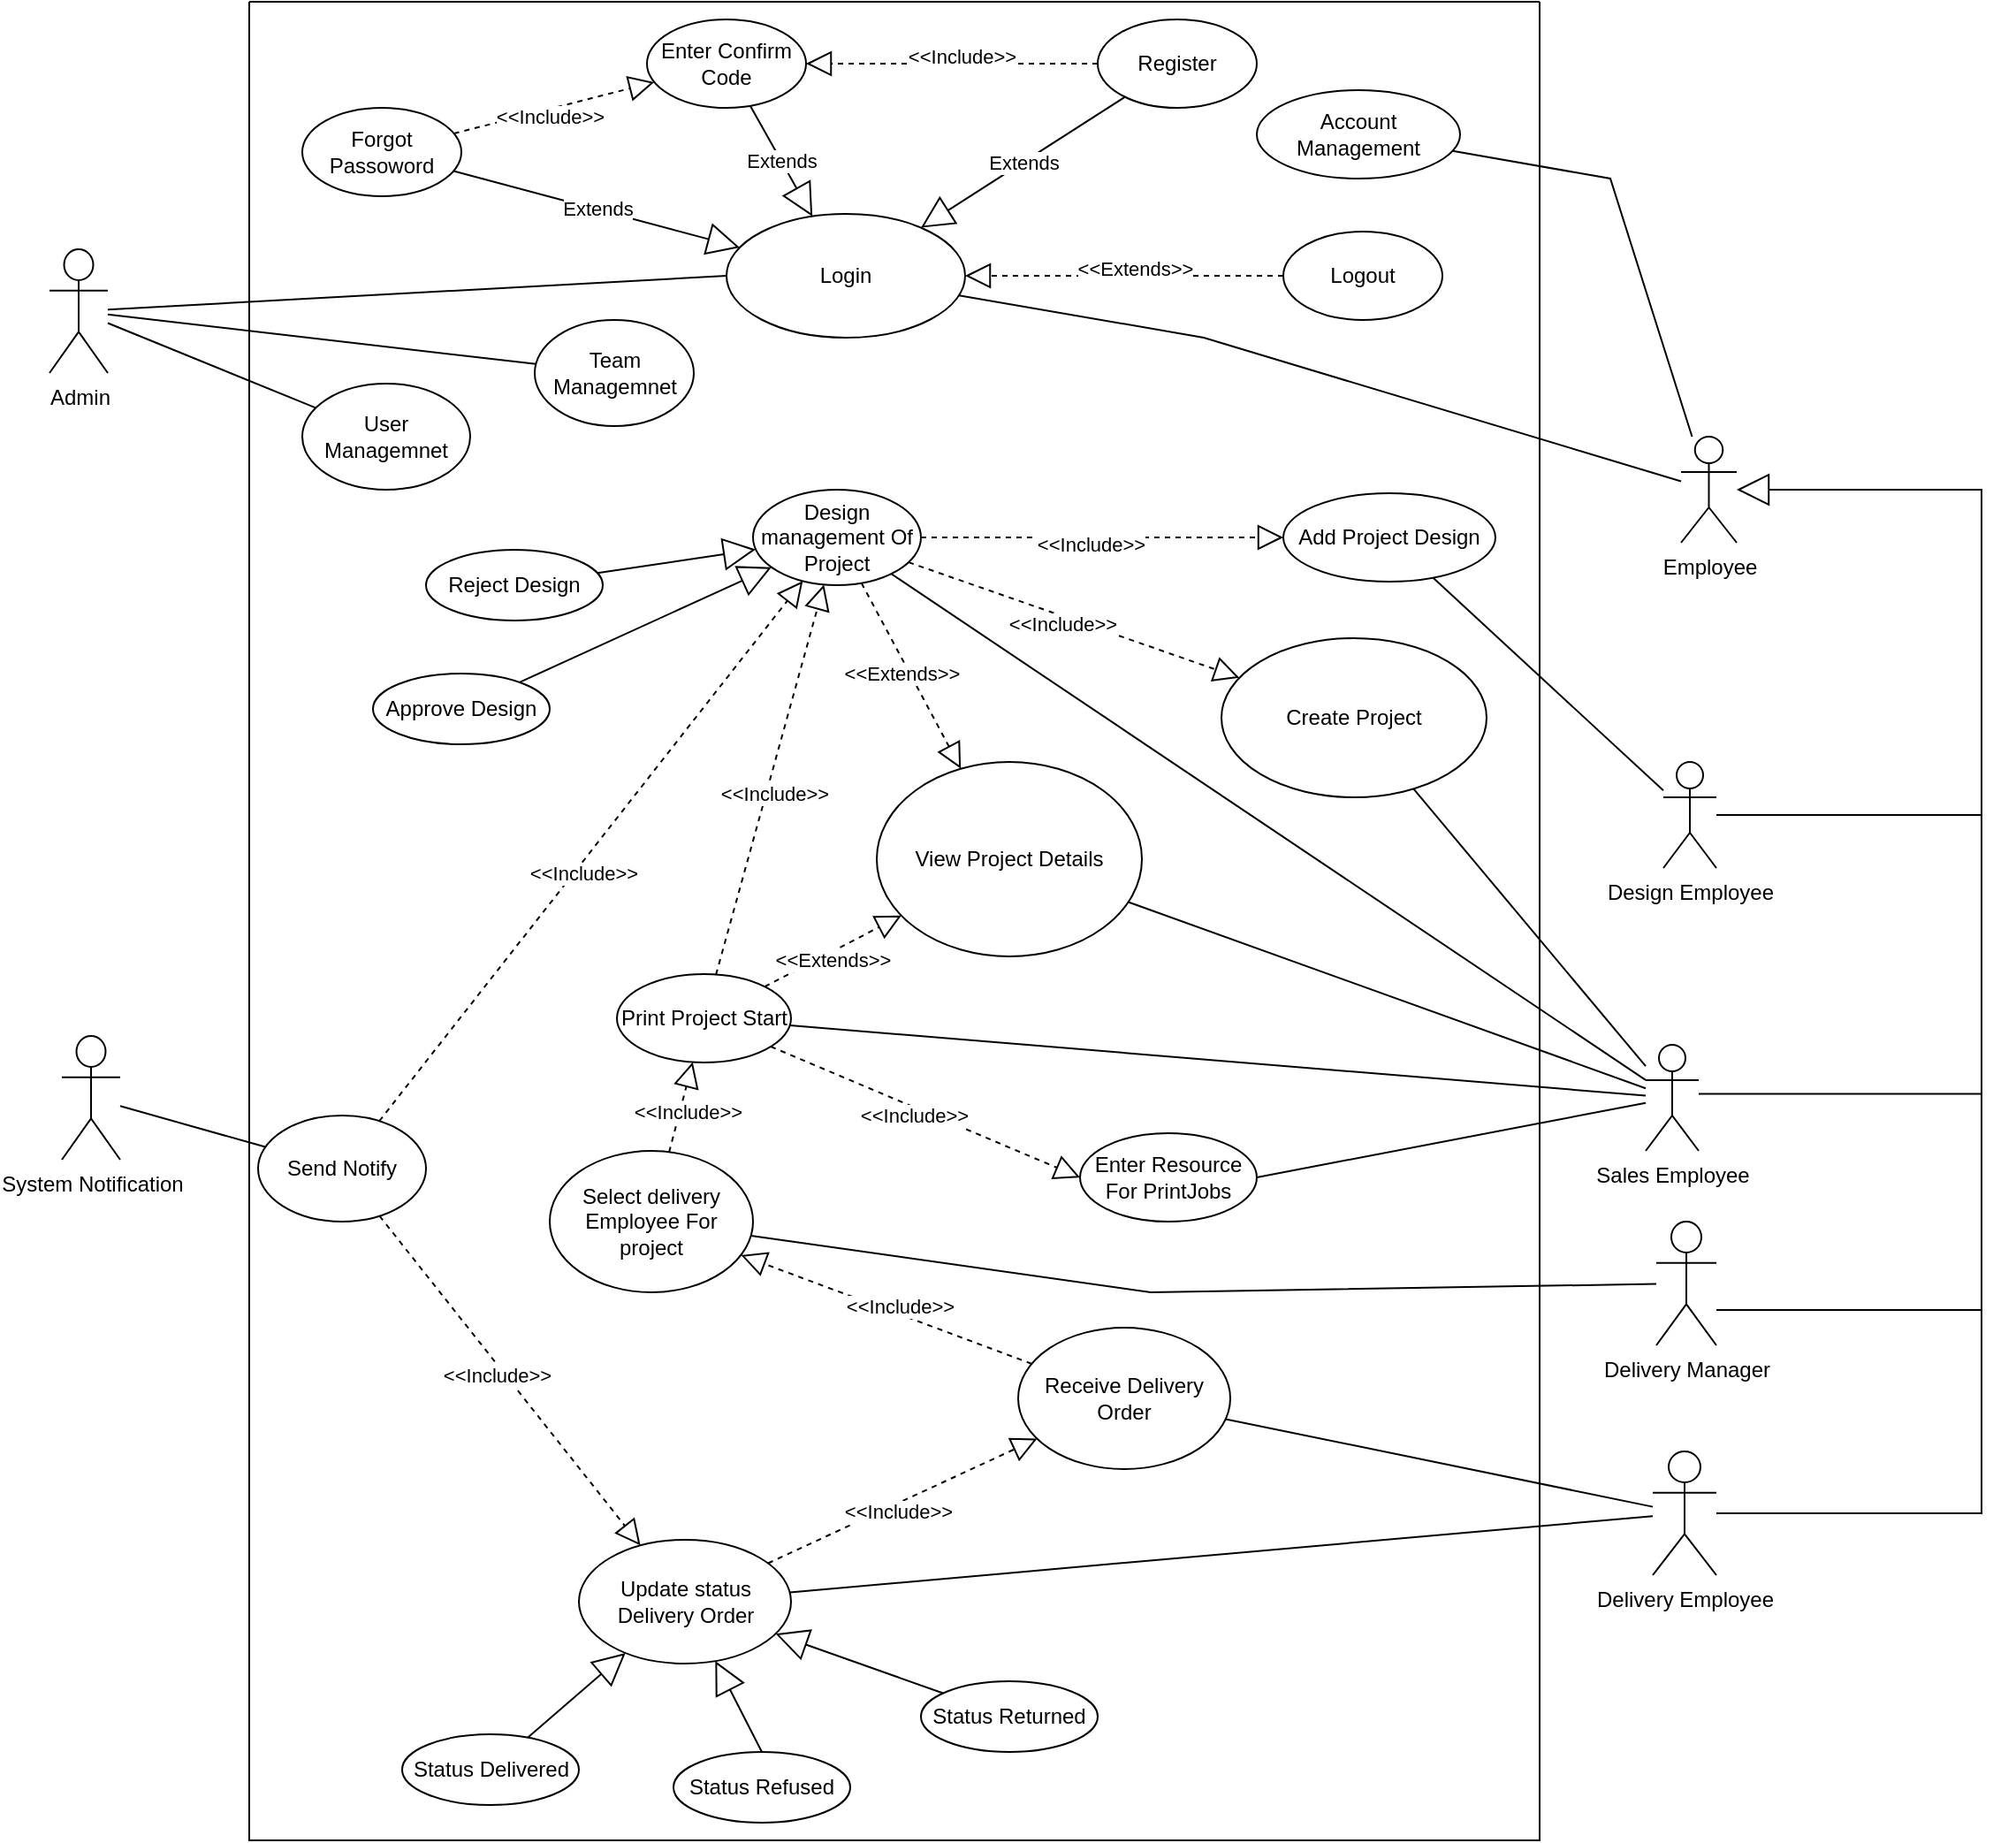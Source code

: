 <mxfile version="24.7.6">
  <diagram name="Trang-1" id="G-JYGhYFhfz9n_CZxaDi">
    <mxGraphModel dx="2274" dy="1952" grid="0" gridSize="10" guides="1" tooltips="1" connect="1" arrows="1" fold="1" page="1" pageScale="1" pageWidth="827" pageHeight="1169" math="0" shadow="0">
      <root>
        <mxCell id="0" />
        <mxCell id="1" parent="0" />
        <mxCell id="9dLmW2tlzqYbC5h6t_Pl-1" value="Admin" style="shape=umlActor;verticalLabelPosition=bottom;verticalAlign=top;html=1;outlineConnect=0;" parent="1" vertex="1">
          <mxGeometry x="-453" y="-720" width="33" height="70" as="geometry" />
        </mxCell>
        <mxCell id="9dLmW2tlzqYbC5h6t_Pl-4" value="Employee" style="shape=umlActor;verticalLabelPosition=bottom;verticalAlign=top;html=1;outlineConnect=0;" parent="1" vertex="1">
          <mxGeometry x="470" y="-614" width="31.5" height="60" as="geometry" />
        </mxCell>
        <mxCell id="9dLmW2tlzqYbC5h6t_Pl-36" value="Delivery Manager" style="shape=umlActor;verticalLabelPosition=bottom;verticalAlign=top;html=1;outlineConnect=0;" parent="1" vertex="1">
          <mxGeometry x="456" y="-170" width="34" height="70" as="geometry" />
        </mxCell>
        <mxCell id="9dLmW2tlzqYbC5h6t_Pl-73" value="" style="endArrow=none;html=1;rounded=0;entryX=0;entryY=0.5;entryDx=0;entryDy=0;" parent="1" source="9dLmW2tlzqYbC5h6t_Pl-1" target="9dLmW2tlzqYbC5h6t_Pl-2" edge="1">
          <mxGeometry width="50" height="50" relative="1" as="geometry">
            <mxPoint x="-290" y="-190" as="sourcePoint" />
            <mxPoint x="-240" y="-240" as="targetPoint" />
            <Array as="points" />
          </mxGeometry>
        </mxCell>
        <mxCell id="9dLmW2tlzqYbC5h6t_Pl-75" value="" style="endArrow=none;html=1;rounded=0;" parent="1" source="9dLmW2tlzqYbC5h6t_Pl-1" target="9dLmW2tlzqYbC5h6t_Pl-50" edge="1">
          <mxGeometry width="50" height="50" relative="1" as="geometry">
            <mxPoint x="-411" y="-25" as="sourcePoint" />
            <mxPoint x="-268.452" y="-222.333" as="targetPoint" />
            <Array as="points" />
          </mxGeometry>
        </mxCell>
        <mxCell id="9dLmW2tlzqYbC5h6t_Pl-79" value="" style="endArrow=none;html=1;rounded=0;" parent="1" source="9dLmW2tlzqYbC5h6t_Pl-4" target="9dLmW2tlzqYbC5h6t_Pl-2" edge="1">
          <mxGeometry width="50" height="50" relative="1" as="geometry">
            <mxPoint x="-421" y="-25" as="sourcePoint" />
            <mxPoint x="-40" y="-424" as="targetPoint" />
            <Array as="points">
              <mxPoint x="200" y="-670" />
            </Array>
          </mxGeometry>
        </mxCell>
        <mxCell id="9dLmW2tlzqYbC5h6t_Pl-84" value="" style="swimlane;startSize=0;movable=1;resizable=1;rotatable=1;deletable=1;editable=1;locked=0;connectable=1;" parent="1" vertex="1">
          <mxGeometry x="-340" y="-860" width="730" height="1040" as="geometry">
            <mxRectangle x="-320" y="-780" width="50" height="40" as="alternateBounds" />
          </mxGeometry>
        </mxCell>
        <mxCell id="9dLmW2tlzqYbC5h6t_Pl-2" value="Login" style="ellipse;whiteSpace=wrap;html=1;" parent="9dLmW2tlzqYbC5h6t_Pl-84" vertex="1">
          <mxGeometry x="270" y="120" width="135" height="70" as="geometry" />
        </mxCell>
        <mxCell id="9dLmW2tlzqYbC5h6t_Pl-56" value="View Project Details" style="ellipse;whiteSpace=wrap;html=1;" parent="9dLmW2tlzqYbC5h6t_Pl-84" vertex="1">
          <mxGeometry x="355" y="430" width="150" height="110" as="geometry" />
        </mxCell>
        <mxCell id="9dLmW2tlzqYbC5h6t_Pl-49" value="User Managemnet" style="ellipse;whiteSpace=wrap;html=1;" parent="9dLmW2tlzqYbC5h6t_Pl-84" vertex="1">
          <mxGeometry x="30" y="216" width="95" height="60" as="geometry" />
        </mxCell>
        <mxCell id="9dLmW2tlzqYbC5h6t_Pl-50" value="Team Managemnet" style="ellipse;whiteSpace=wrap;html=1;" parent="9dLmW2tlzqYbC5h6t_Pl-84" vertex="1">
          <mxGeometry x="161.5" y="180" width="90" height="60" as="geometry" />
        </mxCell>
        <mxCell id="9dLmW2tlzqYbC5h6t_Pl-101" style="edgeStyle=orthogonalEdgeStyle;rounded=0;orthogonalLoop=1;jettySize=auto;html=1;exitX=0.5;exitY=1;exitDx=0;exitDy=0;" parent="9dLmW2tlzqYbC5h6t_Pl-84" edge="1">
          <mxGeometry relative="1" as="geometry">
            <mxPoint x="70" y="260" as="sourcePoint" />
            <mxPoint x="70" y="260" as="targetPoint" />
          </mxGeometry>
        </mxCell>
        <mxCell id="9dLmW2tlzqYbC5h6t_Pl-53" style="edgeStyle=orthogonalEdgeStyle;rounded=0;orthogonalLoop=1;jettySize=auto;html=1;exitX=0.5;exitY=1;exitDx=0;exitDy=0;" parent="9dLmW2tlzqYbC5h6t_Pl-84" edge="1">
          <mxGeometry relative="1" as="geometry">
            <mxPoint x="300" y="480" as="sourcePoint" />
            <mxPoint x="300" y="480" as="targetPoint" />
          </mxGeometry>
        </mxCell>
        <mxCell id="9dLmW2tlzqYbC5h6t_Pl-69" style="edgeStyle=orthogonalEdgeStyle;rounded=0;orthogonalLoop=1;jettySize=auto;html=1;exitX=0.5;exitY=1;exitDx=0;exitDy=0;" parent="9dLmW2tlzqYbC5h6t_Pl-84" edge="1">
          <mxGeometry relative="1" as="geometry">
            <mxPoint x="300" y="480" as="sourcePoint" />
            <mxPoint x="300" y="480" as="targetPoint" />
          </mxGeometry>
        </mxCell>
        <mxCell id="9dLmW2tlzqYbC5h6t_Pl-98" value="Forgot Passoword" style="ellipse;whiteSpace=wrap;html=1;" parent="9dLmW2tlzqYbC5h6t_Pl-84" vertex="1">
          <mxGeometry x="30" y="60" width="90" height="50" as="geometry" />
        </mxCell>
        <mxCell id="9dLmW2tlzqYbC5h6t_Pl-140" value="Register" style="ellipse;whiteSpace=wrap;html=1;" parent="9dLmW2tlzqYbC5h6t_Pl-84" vertex="1">
          <mxGeometry x="480" y="10" width="90" height="50" as="geometry" />
        </mxCell>
        <mxCell id="9dLmW2tlzqYbC5h6t_Pl-141" value="Extends" style="endArrow=block;endSize=16;endFill=0;html=1;rounded=0;" parent="9dLmW2tlzqYbC5h6t_Pl-84" source="9dLmW2tlzqYbC5h6t_Pl-140" target="9dLmW2tlzqYbC5h6t_Pl-2" edge="1">
          <mxGeometry width="160" relative="1" as="geometry">
            <mxPoint x="460" y="150" as="sourcePoint" />
            <mxPoint x="620" y="150" as="targetPoint" />
          </mxGeometry>
        </mxCell>
        <mxCell id="9dLmW2tlzqYbC5h6t_Pl-142" value="Extends" style="endArrow=block;endSize=16;endFill=0;html=1;rounded=0;" parent="9dLmW2tlzqYbC5h6t_Pl-84" source="9dLmW2tlzqYbC5h6t_Pl-98" target="9dLmW2tlzqYbC5h6t_Pl-2" edge="1">
          <mxGeometry width="160" relative="1" as="geometry">
            <mxPoint x="452" y="82" as="sourcePoint" />
            <mxPoint x="369" y="127" as="targetPoint" />
          </mxGeometry>
        </mxCell>
        <mxCell id="9dLmW2tlzqYbC5h6t_Pl-171" value="Logout" style="ellipse;whiteSpace=wrap;html=1;" parent="9dLmW2tlzqYbC5h6t_Pl-84" vertex="1">
          <mxGeometry x="585" y="130" width="90" height="50" as="geometry" />
        </mxCell>
        <mxCell id="9dLmW2tlzqYbC5h6t_Pl-173" value="Enter Confirm Code" style="ellipse;whiteSpace=wrap;html=1;" parent="9dLmW2tlzqYbC5h6t_Pl-84" vertex="1">
          <mxGeometry x="225" y="10" width="90" height="50" as="geometry" />
        </mxCell>
        <mxCell id="9dLmW2tlzqYbC5h6t_Pl-177" value="Extends" style="endArrow=block;endSize=16;endFill=0;html=1;rounded=0;" parent="9dLmW2tlzqYbC5h6t_Pl-84" source="9dLmW2tlzqYbC5h6t_Pl-173" target="9dLmW2tlzqYbC5h6t_Pl-2" edge="1">
          <mxGeometry width="160" relative="1" as="geometry">
            <mxPoint x="252" y="63" as="sourcePoint" />
            <mxPoint x="128" y="87" as="targetPoint" />
          </mxGeometry>
        </mxCell>
        <mxCell id="9dLmW2tlzqYbC5h6t_Pl-185" value="Add Project Design" style="ellipse;whiteSpace=wrap;html=1;" parent="9dLmW2tlzqYbC5h6t_Pl-84" vertex="1">
          <mxGeometry x="585" y="278" width="120" height="50" as="geometry" />
        </mxCell>
        <mxCell id="9dLmW2tlzqYbC5h6t_Pl-187" value="Design management Of Project" style="ellipse;whiteSpace=wrap;html=1;" parent="9dLmW2tlzqYbC5h6t_Pl-84" vertex="1">
          <mxGeometry x="285" y="276" width="95" height="54" as="geometry" />
        </mxCell>
        <mxCell id="9dLmW2tlzqYbC5h6t_Pl-190" value="Approve Design" style="ellipse;whiteSpace=wrap;html=1;" parent="9dLmW2tlzqYbC5h6t_Pl-84" vertex="1">
          <mxGeometry x="70" y="380" width="100" height="40" as="geometry" />
        </mxCell>
        <mxCell id="9dLmW2tlzqYbC5h6t_Pl-189" value="Reject Design" style="ellipse;whiteSpace=wrap;html=1;" parent="9dLmW2tlzqYbC5h6t_Pl-84" vertex="1">
          <mxGeometry x="100" y="310" width="100" height="40" as="geometry" />
        </mxCell>
        <mxCell id="9dLmW2tlzqYbC5h6t_Pl-207" value="" style="endArrow=block;dashed=1;endFill=0;endSize=12;html=1;rounded=0;" parent="9dLmW2tlzqYbC5h6t_Pl-84" source="9dLmW2tlzqYbC5h6t_Pl-98" target="9dLmW2tlzqYbC5h6t_Pl-173" edge="1">
          <mxGeometry width="160" relative="1" as="geometry">
            <mxPoint x="480" y="420" as="sourcePoint" />
            <mxPoint x="640" y="420" as="targetPoint" />
          </mxGeometry>
        </mxCell>
        <mxCell id="9dLmW2tlzqYbC5h6t_Pl-208" value="&amp;lt;&amp;lt;Include&amp;gt;&amp;gt;" style="edgeLabel;html=1;align=center;verticalAlign=middle;resizable=0;points=[];" parent="9dLmW2tlzqYbC5h6t_Pl-207" vertex="1" connectable="0">
          <mxGeometry x="-0.064" y="-4" relative="1" as="geometry">
            <mxPoint as="offset" />
          </mxGeometry>
        </mxCell>
        <mxCell id="9dLmW2tlzqYbC5h6t_Pl-209" value="" style="endArrow=block;dashed=1;endFill=0;endSize=12;html=1;rounded=0;entryX=1;entryY=0.5;entryDx=0;entryDy=0;" parent="9dLmW2tlzqYbC5h6t_Pl-84" source="9dLmW2tlzqYbC5h6t_Pl-140" target="9dLmW2tlzqYbC5h6t_Pl-173" edge="1">
          <mxGeometry width="160" relative="1" as="geometry">
            <mxPoint x="126" y="85" as="sourcePoint" />
            <mxPoint x="239" y="55" as="targetPoint" />
          </mxGeometry>
        </mxCell>
        <mxCell id="9dLmW2tlzqYbC5h6t_Pl-210" value="&amp;lt;&amp;lt;Include&amp;gt;&amp;gt;" style="edgeLabel;html=1;align=center;verticalAlign=middle;resizable=0;points=[];" parent="9dLmW2tlzqYbC5h6t_Pl-209" vertex="1" connectable="0">
          <mxGeometry x="-0.064" y="-4" relative="1" as="geometry">
            <mxPoint as="offset" />
          </mxGeometry>
        </mxCell>
        <mxCell id="9dLmW2tlzqYbC5h6t_Pl-249" value="" style="endArrow=block;endSize=16;endFill=0;html=1;rounded=0;" parent="9dLmW2tlzqYbC5h6t_Pl-84" source="9dLmW2tlzqYbC5h6t_Pl-189" target="9dLmW2tlzqYbC5h6t_Pl-187" edge="1">
          <mxGeometry width="160" relative="1" as="geometry">
            <mxPoint x="334" y="1010" as="sourcePoint" />
            <mxPoint x="299" y="820" as="targetPoint" />
          </mxGeometry>
        </mxCell>
        <mxCell id="9dLmW2tlzqYbC5h6t_Pl-250" value="" style="endArrow=block;endSize=16;endFill=0;html=1;rounded=0;" parent="9dLmW2tlzqYbC5h6t_Pl-84" source="9dLmW2tlzqYbC5h6t_Pl-190" target="9dLmW2tlzqYbC5h6t_Pl-187" edge="1">
          <mxGeometry width="160" relative="1" as="geometry">
            <mxPoint x="261" y="940" as="sourcePoint" />
            <mxPoint x="264" y="820" as="targetPoint" />
          </mxGeometry>
        </mxCell>
        <mxCell id="9dLmW2tlzqYbC5h6t_Pl-269" value="" style="endArrow=block;dashed=1;endFill=0;endSize=12;html=1;rounded=0;" parent="9dLmW2tlzqYbC5h6t_Pl-84" source="9dLmW2tlzqYbC5h6t_Pl-187" target="9dLmW2tlzqYbC5h6t_Pl-185" edge="1">
          <mxGeometry width="160" relative="1" as="geometry">
            <mxPoint x="431" y="425" as="sourcePoint" />
            <mxPoint x="560" y="275" as="targetPoint" />
          </mxGeometry>
        </mxCell>
        <mxCell id="9dLmW2tlzqYbC5h6t_Pl-270" value="&amp;lt;&amp;lt;Include&amp;gt;&amp;gt;" style="edgeLabel;html=1;align=center;verticalAlign=middle;resizable=0;points=[];" parent="9dLmW2tlzqYbC5h6t_Pl-269" vertex="1" connectable="0">
          <mxGeometry x="-0.064" y="-4" relative="1" as="geometry">
            <mxPoint as="offset" />
          </mxGeometry>
        </mxCell>
        <mxCell id="9dLmW2tlzqYbC5h6t_Pl-284" value="Print Project Start" style="ellipse;whiteSpace=wrap;html=1;" parent="9dLmW2tlzqYbC5h6t_Pl-84" vertex="1">
          <mxGeometry x="208" y="550" width="98.5" height="50" as="geometry" />
        </mxCell>
        <mxCell id="9dLmW2tlzqYbC5h6t_Pl-285" value="Enter Resource For PrintJobs" style="ellipse;whiteSpace=wrap;html=1;" parent="9dLmW2tlzqYbC5h6t_Pl-84" vertex="1">
          <mxGeometry x="470" y="640" width="100" height="50" as="geometry" />
        </mxCell>
        <mxCell id="9dLmW2tlzqYbC5h6t_Pl-288" value="" style="endArrow=block;dashed=1;endFill=0;endSize=12;html=1;rounded=0;entryX=0;entryY=0.5;entryDx=0;entryDy=0;" parent="9dLmW2tlzqYbC5h6t_Pl-84" source="9dLmW2tlzqYbC5h6t_Pl-284" target="9dLmW2tlzqYbC5h6t_Pl-285" edge="1">
          <mxGeometry width="160" relative="1" as="geometry">
            <mxPoint x="130" y="622" as="sourcePoint" />
            <mxPoint x="219" y="633" as="targetPoint" />
          </mxGeometry>
        </mxCell>
        <mxCell id="9dLmW2tlzqYbC5h6t_Pl-289" value="&amp;lt;&amp;lt;Include&amp;gt;&amp;gt;" style="edgeLabel;html=1;align=center;verticalAlign=middle;resizable=0;points=[];" parent="9dLmW2tlzqYbC5h6t_Pl-288" vertex="1" connectable="0">
          <mxGeometry x="-0.064" y="-4" relative="1" as="geometry">
            <mxPoint as="offset" />
          </mxGeometry>
        </mxCell>
        <mxCell id="9dLmW2tlzqYbC5h6t_Pl-303" value="Select delivery Employee For project" style="ellipse;whiteSpace=wrap;html=1;" parent="9dLmW2tlzqYbC5h6t_Pl-84" vertex="1">
          <mxGeometry x="170" y="650" width="115" height="80" as="geometry" />
        </mxCell>
        <mxCell id="9dLmW2tlzqYbC5h6t_Pl-308" value="Receive&amp;nbsp;Delivery Order" style="ellipse;whiteSpace=wrap;html=1;" parent="9dLmW2tlzqYbC5h6t_Pl-84" vertex="1">
          <mxGeometry x="435" y="750" width="120" height="80" as="geometry" />
        </mxCell>
        <mxCell id="9dLmW2tlzqYbC5h6t_Pl-312" value="" style="endArrow=block;dashed=1;endFill=0;endSize=12;html=1;rounded=0;" parent="9dLmW2tlzqYbC5h6t_Pl-84" source="9dLmW2tlzqYbC5h6t_Pl-284" target="9dLmW2tlzqYbC5h6t_Pl-56" edge="1">
          <mxGeometry width="160" relative="1" as="geometry">
            <mxPoint x="234" y="515" as="sourcePoint" />
            <mxPoint x="376" y="500" as="targetPoint" />
          </mxGeometry>
        </mxCell>
        <mxCell id="9dLmW2tlzqYbC5h6t_Pl-313" value="&amp;lt;&amp;lt;Extends&amp;gt;&amp;gt;" style="edgeLabel;html=1;align=center;verticalAlign=middle;resizable=0;points=[];" parent="9dLmW2tlzqYbC5h6t_Pl-312" vertex="1" connectable="0">
          <mxGeometry x="-0.064" y="-4" relative="1" as="geometry">
            <mxPoint as="offset" />
          </mxGeometry>
        </mxCell>
        <mxCell id="9dLmW2tlzqYbC5h6t_Pl-315" value="" style="endArrow=block;dashed=1;endFill=0;endSize=12;html=1;rounded=0;" parent="9dLmW2tlzqYbC5h6t_Pl-84" source="9dLmW2tlzqYbC5h6t_Pl-303" target="9dLmW2tlzqYbC5h6t_Pl-284" edge="1">
          <mxGeometry width="160" relative="1" as="geometry">
            <mxPoint x="336" y="479" as="sourcePoint" />
            <mxPoint x="207" y="510" as="targetPoint" />
          </mxGeometry>
        </mxCell>
        <mxCell id="9dLmW2tlzqYbC5h6t_Pl-316" value="&amp;lt;&amp;lt;Include&amp;gt;&amp;gt;" style="edgeLabel;html=1;align=center;verticalAlign=middle;resizable=0;points=[];" parent="9dLmW2tlzqYbC5h6t_Pl-315" vertex="1" connectable="0">
          <mxGeometry x="-0.064" y="-4" relative="1" as="geometry">
            <mxPoint as="offset" />
          </mxGeometry>
        </mxCell>
        <mxCell id="9dLmW2tlzqYbC5h6t_Pl-317" value="" style="endArrow=block;dashed=1;endFill=0;endSize=12;html=1;rounded=0;" parent="9dLmW2tlzqYbC5h6t_Pl-84" source="9dLmW2tlzqYbC5h6t_Pl-308" target="9dLmW2tlzqYbC5h6t_Pl-303" edge="1">
          <mxGeometry width="160" relative="1" as="geometry">
            <mxPoint x="274" y="604" as="sourcePoint" />
            <mxPoint x="367" y="497" as="targetPoint" />
          </mxGeometry>
        </mxCell>
        <mxCell id="9dLmW2tlzqYbC5h6t_Pl-318" value="&amp;lt;&amp;lt;Include&amp;gt;&amp;gt;" style="edgeLabel;html=1;align=center;verticalAlign=middle;resizable=0;points=[];" parent="9dLmW2tlzqYbC5h6t_Pl-317" vertex="1" connectable="0">
          <mxGeometry x="-0.064" y="-4" relative="1" as="geometry">
            <mxPoint as="offset" />
          </mxGeometry>
        </mxCell>
        <mxCell id="9dLmW2tlzqYbC5h6t_Pl-319" value="Create Project" style="ellipse;whiteSpace=wrap;html=1;" parent="9dLmW2tlzqYbC5h6t_Pl-84" vertex="1">
          <mxGeometry x="550" y="360" width="150" height="90" as="geometry" />
        </mxCell>
        <mxCell id="9dLmW2tlzqYbC5h6t_Pl-320" value="" style="endArrow=block;dashed=1;endFill=0;endSize=12;html=1;rounded=0;" parent="9dLmW2tlzqYbC5h6t_Pl-84" source="9dLmW2tlzqYbC5h6t_Pl-187" target="9dLmW2tlzqYbC5h6t_Pl-319" edge="1">
          <mxGeometry width="160" relative="1" as="geometry">
            <mxPoint x="363" y="600" as="sourcePoint" />
            <mxPoint x="383" y="520" as="targetPoint" />
          </mxGeometry>
        </mxCell>
        <mxCell id="9dLmW2tlzqYbC5h6t_Pl-321" value="&amp;lt;&amp;lt;Include&amp;gt;&amp;gt;" style="edgeLabel;html=1;align=center;verticalAlign=middle;resizable=0;points=[];" parent="9dLmW2tlzqYbC5h6t_Pl-320" vertex="1" connectable="0">
          <mxGeometry x="-0.064" y="-4" relative="1" as="geometry">
            <mxPoint as="offset" />
          </mxGeometry>
        </mxCell>
        <mxCell id="9dLmW2tlzqYbC5h6t_Pl-323" value="Update status Delivery Order" style="ellipse;whiteSpace=wrap;html=1;" parent="9dLmW2tlzqYbC5h6t_Pl-84" vertex="1">
          <mxGeometry x="186.5" y="870" width="120" height="70" as="geometry" />
        </mxCell>
        <mxCell id="9dLmW2tlzqYbC5h6t_Pl-325" value="" style="endArrow=block;dashed=1;endFill=0;endSize=12;html=1;rounded=0;" parent="9dLmW2tlzqYbC5h6t_Pl-84" source="9dLmW2tlzqYbC5h6t_Pl-323" target="9dLmW2tlzqYbC5h6t_Pl-308" edge="1">
          <mxGeometry width="160" relative="1" as="geometry">
            <mxPoint x="512" y="825" as="sourcePoint" />
            <mxPoint x="338" y="797" as="targetPoint" />
          </mxGeometry>
        </mxCell>
        <mxCell id="9dLmW2tlzqYbC5h6t_Pl-326" value="&amp;lt;&amp;lt;Include&amp;gt;&amp;gt;" style="edgeLabel;html=1;align=center;verticalAlign=middle;resizable=0;points=[];" parent="9dLmW2tlzqYbC5h6t_Pl-325" vertex="1" connectable="0">
          <mxGeometry x="-0.064" y="-4" relative="1" as="geometry">
            <mxPoint as="offset" />
          </mxGeometry>
        </mxCell>
        <mxCell id="9dLmW2tlzqYbC5h6t_Pl-327" value="Status Delivered" style="ellipse;whiteSpace=wrap;html=1;" parent="9dLmW2tlzqYbC5h6t_Pl-84" vertex="1">
          <mxGeometry x="86.5" y="980" width="100" height="40" as="geometry" />
        </mxCell>
        <mxCell id="9dLmW2tlzqYbC5h6t_Pl-328" value="Status Refused" style="ellipse;whiteSpace=wrap;html=1;" parent="9dLmW2tlzqYbC5h6t_Pl-84" vertex="1">
          <mxGeometry x="240" y="990" width="100" height="40" as="geometry" />
        </mxCell>
        <mxCell id="9dLmW2tlzqYbC5h6t_Pl-329" value="Status Returned" style="ellipse;whiteSpace=wrap;html=1;" parent="9dLmW2tlzqYbC5h6t_Pl-84" vertex="1">
          <mxGeometry x="380" y="950" width="100" height="40" as="geometry" />
        </mxCell>
        <mxCell id="9dLmW2tlzqYbC5h6t_Pl-330" value="" style="endArrow=block;endSize=16;endFill=0;html=1;rounded=0;" parent="9dLmW2tlzqYbC5h6t_Pl-84" source="9dLmW2tlzqYbC5h6t_Pl-327" target="9dLmW2tlzqYbC5h6t_Pl-323" edge="1">
          <mxGeometry width="160" relative="1" as="geometry">
            <mxPoint x="290" y="851" as="sourcePoint" />
            <mxPoint x="357" y="830" as="targetPoint" />
          </mxGeometry>
        </mxCell>
        <mxCell id="9dLmW2tlzqYbC5h6t_Pl-331" value="" style="endArrow=block;endSize=16;endFill=0;html=1;rounded=0;exitX=0.5;exitY=0;exitDx=0;exitDy=0;" parent="9dLmW2tlzqYbC5h6t_Pl-84" source="9dLmW2tlzqYbC5h6t_Pl-328" target="9dLmW2tlzqYbC5h6t_Pl-323" edge="1">
          <mxGeometry width="160" relative="1" as="geometry">
            <mxPoint x="293" y="890" as="sourcePoint" />
            <mxPoint x="420" y="921" as="targetPoint" />
          </mxGeometry>
        </mxCell>
        <mxCell id="9dLmW2tlzqYbC5h6t_Pl-332" value="" style="endArrow=block;endSize=16;endFill=0;html=1;rounded=0;" parent="9dLmW2tlzqYbC5h6t_Pl-84" source="9dLmW2tlzqYbC5h6t_Pl-329" target="9dLmW2tlzqYbC5h6t_Pl-323" edge="1">
          <mxGeometry width="160" relative="1" as="geometry">
            <mxPoint x="303" y="900" as="sourcePoint" />
            <mxPoint x="430" y="931" as="targetPoint" />
          </mxGeometry>
        </mxCell>
        <mxCell id="9dLmW2tlzqYbC5h6t_Pl-333" value="Account Management" style="ellipse;whiteSpace=wrap;html=1;" parent="9dLmW2tlzqYbC5h6t_Pl-84" vertex="1">
          <mxGeometry x="570" y="50" width="115" height="50" as="geometry" />
        </mxCell>
        <mxCell id="9dLmW2tlzqYbC5h6t_Pl-340" value="Send Notify" style="ellipse;whiteSpace=wrap;html=1;" parent="9dLmW2tlzqYbC5h6t_Pl-84" vertex="1">
          <mxGeometry x="5" y="630" width="95" height="60" as="geometry" />
        </mxCell>
        <mxCell id="9dLmW2tlzqYbC5h6t_Pl-343" value="" style="endArrow=block;dashed=1;endFill=0;endSize=12;html=1;rounded=0;" parent="9dLmW2tlzqYbC5h6t_Pl-84" source="9dLmW2tlzqYbC5h6t_Pl-340" target="9dLmW2tlzqYbC5h6t_Pl-187" edge="1">
          <mxGeometry width="160" relative="1" as="geometry">
            <mxPoint x="131" y="609" as="sourcePoint" />
            <mxPoint x="208" y="440" as="targetPoint" />
          </mxGeometry>
        </mxCell>
        <mxCell id="9dLmW2tlzqYbC5h6t_Pl-344" value="&amp;lt;&amp;lt;Include&amp;gt;&amp;gt;" style="edgeLabel;html=1;align=center;verticalAlign=middle;resizable=0;points=[];" parent="9dLmW2tlzqYbC5h6t_Pl-343" vertex="1" connectable="0">
          <mxGeometry x="-0.064" y="-4" relative="1" as="geometry">
            <mxPoint as="offset" />
          </mxGeometry>
        </mxCell>
        <mxCell id="9dLmW2tlzqYbC5h6t_Pl-345" value="" style="endArrow=block;dashed=1;endFill=0;endSize=12;html=1;rounded=0;" parent="9dLmW2tlzqYbC5h6t_Pl-84" source="9dLmW2tlzqYbC5h6t_Pl-340" target="9dLmW2tlzqYbC5h6t_Pl-323" edge="1">
          <mxGeometry width="160" relative="1" as="geometry">
            <mxPoint x="121" y="584" as="sourcePoint" />
            <mxPoint x="253" y="439" as="targetPoint" />
          </mxGeometry>
        </mxCell>
        <mxCell id="9dLmW2tlzqYbC5h6t_Pl-346" value="&amp;lt;&amp;lt;Include&amp;gt;&amp;gt;" style="edgeLabel;html=1;align=center;verticalAlign=middle;resizable=0;points=[];" parent="9dLmW2tlzqYbC5h6t_Pl-345" vertex="1" connectable="0">
          <mxGeometry x="-0.064" y="-4" relative="1" as="geometry">
            <mxPoint as="offset" />
          </mxGeometry>
        </mxCell>
        <mxCell id="uUwpa6FblQRe11Cjn4FP-1" value="" style="endArrow=block;dashed=1;endFill=0;endSize=12;html=1;rounded=0;" parent="9dLmW2tlzqYbC5h6t_Pl-84" source="9dLmW2tlzqYbC5h6t_Pl-171" target="9dLmW2tlzqYbC5h6t_Pl-2" edge="1">
          <mxGeometry width="160" relative="1" as="geometry">
            <mxPoint x="332" y="530" as="sourcePoint" />
            <mxPoint x="370" y="315" as="targetPoint" />
          </mxGeometry>
        </mxCell>
        <mxCell id="uUwpa6FblQRe11Cjn4FP-2" value="&amp;lt;&amp;lt;Extends&amp;gt;&amp;gt;" style="edgeLabel;html=1;align=center;verticalAlign=middle;resizable=0;points=[];" parent="uUwpa6FblQRe11Cjn4FP-1" vertex="1" connectable="0">
          <mxGeometry x="-0.064" y="-4" relative="1" as="geometry">
            <mxPoint as="offset" />
          </mxGeometry>
        </mxCell>
        <mxCell id="uUwpa6FblQRe11Cjn4FP-6" value="" style="endArrow=block;dashed=1;endFill=0;endSize=12;html=1;rounded=0;" parent="9dLmW2tlzqYbC5h6t_Pl-84" source="9dLmW2tlzqYbC5h6t_Pl-187" target="9dLmW2tlzqYbC5h6t_Pl-56" edge="1">
          <mxGeometry width="160" relative="1" as="geometry">
            <mxPoint x="582" y="123" as="sourcePoint" />
            <mxPoint x="411" y="154" as="targetPoint" />
          </mxGeometry>
        </mxCell>
        <mxCell id="uUwpa6FblQRe11Cjn4FP-7" value="&amp;lt;&amp;lt;Extends&amp;gt;&amp;gt;" style="edgeLabel;html=1;align=center;verticalAlign=middle;resizable=0;points=[];" parent="uUwpa6FblQRe11Cjn4FP-6" vertex="1" connectable="0">
          <mxGeometry x="-0.064" y="-4" relative="1" as="geometry">
            <mxPoint as="offset" />
          </mxGeometry>
        </mxCell>
        <mxCell id="uUwpa6FblQRe11Cjn4FP-9" value="" style="endArrow=block;dashed=1;endFill=0;endSize=12;html=1;rounded=0;" parent="9dLmW2tlzqYbC5h6t_Pl-84" source="9dLmW2tlzqYbC5h6t_Pl-284" target="9dLmW2tlzqYbC5h6t_Pl-187" edge="1">
          <mxGeometry width="160" relative="1" as="geometry">
            <mxPoint x="302" y="665" as="sourcePoint" />
            <mxPoint x="310" y="490" as="targetPoint" />
          </mxGeometry>
        </mxCell>
        <mxCell id="uUwpa6FblQRe11Cjn4FP-10" value="&amp;lt;&amp;lt;Include&amp;gt;&amp;gt;" style="edgeLabel;html=1;align=center;verticalAlign=middle;resizable=0;points=[];" parent="uUwpa6FblQRe11Cjn4FP-9" vertex="1" connectable="0">
          <mxGeometry x="-0.064" y="-4" relative="1" as="geometry">
            <mxPoint as="offset" />
          </mxGeometry>
        </mxCell>
        <mxCell id="9dLmW2tlzqYbC5h6t_Pl-87" value="Design Employee" style="shape=umlActor;verticalLabelPosition=bottom;verticalAlign=top;html=1;outlineConnect=0;" parent="1" vertex="1">
          <mxGeometry x="460" y="-430" width="30" height="60" as="geometry" />
        </mxCell>
        <mxCell id="9dLmW2tlzqYbC5h6t_Pl-88" value="Sales Employee" style="shape=umlActor;verticalLabelPosition=bottom;verticalAlign=top;html=1;outlineConnect=0;" parent="1" vertex="1">
          <mxGeometry x="450" y="-270" width="30" height="60" as="geometry" />
        </mxCell>
        <mxCell id="9dLmW2tlzqYbC5h6t_Pl-113" value="" style="endArrow=none;html=1;rounded=0;" parent="1" source="9dLmW2tlzqYbC5h6t_Pl-1" target="9dLmW2tlzqYbC5h6t_Pl-49" edge="1">
          <mxGeometry width="50" height="50" relative="1" as="geometry">
            <mxPoint x="-470" y="-135" as="sourcePoint" />
            <mxPoint x="-10" y="-483" as="targetPoint" />
            <Array as="points" />
          </mxGeometry>
        </mxCell>
        <mxCell id="9dLmW2tlzqYbC5h6t_Pl-178" value="" style="endArrow=none;html=1;rounded=0;" parent="1" source="9dLmW2tlzqYbC5h6t_Pl-88" target="9dLmW2tlzqYbC5h6t_Pl-56" edge="1">
          <mxGeometry width="50" height="50" relative="1" as="geometry">
            <mxPoint x="-450" y="-118" as="sourcePoint" />
            <mxPoint x="-140" y="-94" as="targetPoint" />
            <Array as="points" />
          </mxGeometry>
        </mxCell>
        <mxCell id="9dLmW2tlzqYbC5h6t_Pl-184" value="" style="endArrow=none;html=1;rounded=0;" parent="1" source="9dLmW2tlzqYbC5h6t_Pl-87" target="9dLmW2tlzqYbC5h6t_Pl-185" edge="1">
          <mxGeometry width="50" height="50" relative="1" as="geometry">
            <mxPoint x="424" y="-337" as="sourcePoint" />
            <mxPoint x="138" y="-288" as="targetPoint" />
            <Array as="points" />
          </mxGeometry>
        </mxCell>
        <mxCell id="9dLmW2tlzqYbC5h6t_Pl-259" value="" style="group" parent="1" vertex="1" connectable="0">
          <mxGeometry x="510" y="-510" width="130" height="510" as="geometry" />
        </mxCell>
        <mxCell id="9dLmW2tlzqYbC5h6t_Pl-255" value="" style="group" parent="9dLmW2tlzqYbC5h6t_Pl-259" vertex="1" connectable="0">
          <mxGeometry width="130" height="510" as="geometry" />
        </mxCell>
        <mxCell id="9dLmW2tlzqYbC5h6t_Pl-254" value="" style="line;strokeWidth=1;rotatable=0;dashed=0;labelPosition=right;align=left;verticalAlign=middle;spacingTop=0;spacingLeft=6;points=[];portConstraint=eastwest;" parent="9dLmW2tlzqYbC5h6t_Pl-255" vertex="1">
          <mxGeometry x="-30" y="260" width="160" height="15.45" as="geometry" />
        </mxCell>
        <mxCell id="9dLmW2tlzqYbC5h6t_Pl-300" value="" style="endArrow=none;html=1;rounded=0;" parent="9dLmW2tlzqYbC5h6t_Pl-255" edge="1">
          <mxGeometry width="50" height="50" relative="1" as="geometry">
            <mxPoint x="-20" y="390" as="sourcePoint" />
            <mxPoint x="130" y="390" as="targetPoint" />
          </mxGeometry>
        </mxCell>
        <mxCell id="9dLmW2tlzqYbC5h6t_Pl-258" value="" style="endArrow=none;html=1;rounded=0;" parent="9dLmW2tlzqYbC5h6t_Pl-259" source="9dLmW2tlzqYbC5h6t_Pl-87" edge="1">
          <mxGeometry width="50" height="50" relative="1" as="geometry">
            <mxPoint x="-310" y="163.2" as="sourcePoint" />
            <mxPoint x="130" y="110" as="targetPoint" />
          </mxGeometry>
        </mxCell>
        <mxCell id="9dLmW2tlzqYbC5h6t_Pl-290" value="" style="endArrow=none;html=1;rounded=0;entryX=1;entryY=0.5;entryDx=0;entryDy=0;" parent="1" source="9dLmW2tlzqYbC5h6t_Pl-88" target="9dLmW2tlzqYbC5h6t_Pl-285" edge="1">
          <mxGeometry width="50" height="50" relative="1" as="geometry">
            <mxPoint x="470" y="-164" as="sourcePoint" />
            <mxPoint x="338" y="-193" as="targetPoint" />
            <Array as="points" />
          </mxGeometry>
        </mxCell>
        <mxCell id="9dLmW2tlzqYbC5h6t_Pl-298" value="" style="endArrow=none;html=1;rounded=0;" parent="1" source="9dLmW2tlzqYbC5h6t_Pl-303" target="9dLmW2tlzqYbC5h6t_Pl-36" edge="1">
          <mxGeometry width="50" height="50" relative="1" as="geometry">
            <mxPoint x="159.614" y="-117.956" as="sourcePoint" />
            <mxPoint x="50" y="-210" as="targetPoint" />
            <Array as="points">
              <mxPoint x="170" y="-130" />
            </Array>
          </mxGeometry>
        </mxCell>
        <mxCell id="9dLmW2tlzqYbC5h6t_Pl-299" value="Delivery Employee" style="shape=umlActor;verticalLabelPosition=bottom;verticalAlign=top;html=1;outlineConnect=0;" parent="1" vertex="1">
          <mxGeometry x="454" y="-40" width="36" height="70" as="geometry" />
        </mxCell>
        <mxCell id="9dLmW2tlzqYbC5h6t_Pl-252" value="" style="endArrow=block;endSize=16;endFill=0;html=1;rounded=0;" parent="1" source="9dLmW2tlzqYbC5h6t_Pl-299" target="9dLmW2tlzqYbC5h6t_Pl-4" edge="1">
          <mxGeometry width="160" relative="1" as="geometry">
            <mxPoint x="620" y="-157.636" as="sourcePoint" />
            <mxPoint x="736" y="-278.182" as="targetPoint" />
            <Array as="points">
              <mxPoint x="640" y="-5" />
              <mxPoint x="640" y="-584" />
            </Array>
          </mxGeometry>
        </mxCell>
        <mxCell id="9dLmW2tlzqYbC5h6t_Pl-302" value="" style="endArrow=none;html=1;rounded=0;" parent="1" source="9dLmW2tlzqYbC5h6t_Pl-88" target="9dLmW2tlzqYbC5h6t_Pl-284" edge="1">
          <mxGeometry width="50" height="50" relative="1" as="geometry">
            <mxPoint x="469" y="-394" as="sourcePoint" />
            <mxPoint x="228.857" y="-365.827" as="targetPoint" />
            <Array as="points" />
          </mxGeometry>
        </mxCell>
        <mxCell id="9dLmW2tlzqYbC5h6t_Pl-309" value="" style="endArrow=none;html=1;rounded=0;" parent="1" source="9dLmW2tlzqYbC5h6t_Pl-308" target="9dLmW2tlzqYbC5h6t_Pl-299" edge="1">
          <mxGeometry width="50" height="50" relative="1" as="geometry">
            <mxPoint x="119" y="-99" as="sourcePoint" />
            <mxPoint x="466" y="-124" as="targetPoint" />
          </mxGeometry>
        </mxCell>
        <mxCell id="9dLmW2tlzqYbC5h6t_Pl-314" value="" style="endArrow=none;html=1;rounded=0;" parent="1" source="9dLmW2tlzqYbC5h6t_Pl-88" target="9dLmW2tlzqYbC5h6t_Pl-187" edge="1">
          <mxGeometry width="50" height="50" relative="1" as="geometry">
            <mxPoint x="469" y="-377" as="sourcePoint" />
            <mxPoint x="247" y="-340" as="targetPoint" />
            <Array as="points" />
          </mxGeometry>
        </mxCell>
        <mxCell id="9dLmW2tlzqYbC5h6t_Pl-322" value="" style="endArrow=none;html=1;rounded=0;" parent="1" source="9dLmW2tlzqYbC5h6t_Pl-88" target="9dLmW2tlzqYbC5h6t_Pl-319" edge="1">
          <mxGeometry width="50" height="50" relative="1" as="geometry">
            <mxPoint x="460" y="-241" as="sourcePoint" />
            <mxPoint x="353" y="-323" as="targetPoint" />
            <Array as="points" />
          </mxGeometry>
        </mxCell>
        <mxCell id="9dLmW2tlzqYbC5h6t_Pl-324" value="" style="endArrow=none;html=1;rounded=0;" parent="1" source="9dLmW2tlzqYbC5h6t_Pl-323" target="9dLmW2tlzqYbC5h6t_Pl-299" edge="1">
          <mxGeometry width="50" height="50" relative="1" as="geometry">
            <mxPoint x="294" y="28" as="sourcePoint" />
            <mxPoint x="464" y="7" as="targetPoint" />
          </mxGeometry>
        </mxCell>
        <mxCell id="9dLmW2tlzqYbC5h6t_Pl-334" value="" style="endArrow=none;html=1;rounded=0;" parent="1" source="9dLmW2tlzqYbC5h6t_Pl-4" target="9dLmW2tlzqYbC5h6t_Pl-333" edge="1">
          <mxGeometry width="50" height="50" relative="1" as="geometry">
            <mxPoint x="480" y="-592" as="sourcePoint" />
            <mxPoint x="75" y="-663" as="targetPoint" />
            <Array as="points">
              <mxPoint x="430" y="-760" />
            </Array>
          </mxGeometry>
        </mxCell>
        <mxCell id="9dLmW2tlzqYbC5h6t_Pl-335" value="System Notification" style="shape=umlActor;verticalLabelPosition=bottom;verticalAlign=top;html=1;outlineConnect=0;" parent="1" vertex="1">
          <mxGeometry x="-446" y="-275" width="33" height="70" as="geometry" />
        </mxCell>
        <mxCell id="9dLmW2tlzqYbC5h6t_Pl-339" value="" style="endArrow=none;html=1;rounded=0;" parent="1" source="9dLmW2tlzqYbC5h6t_Pl-335" target="9dLmW2tlzqYbC5h6t_Pl-340" edge="1">
          <mxGeometry width="50" height="50" relative="1" as="geometry">
            <mxPoint x="-403" y="-246" as="sourcePoint" />
            <mxPoint x="-157" y="-491" as="targetPoint" />
          </mxGeometry>
        </mxCell>
      </root>
    </mxGraphModel>
  </diagram>
</mxfile>
